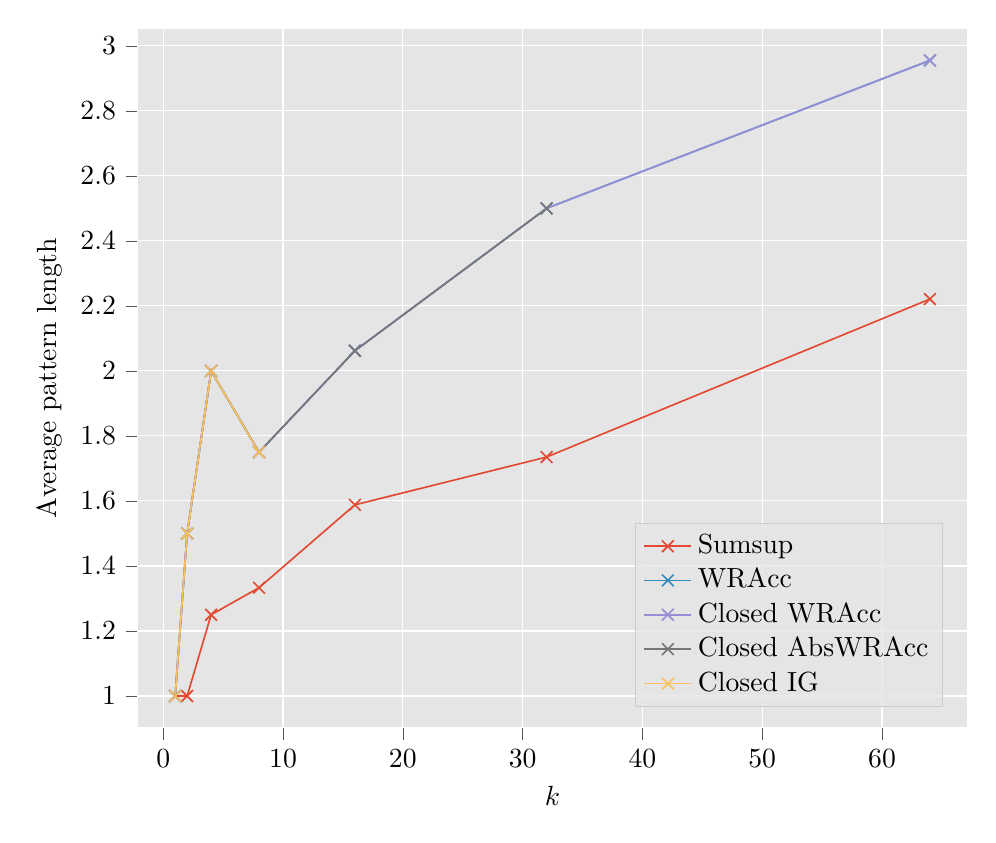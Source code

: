 % This file was created by tikzplotlib v0.9.1.
\begin{tikzpicture}

\definecolor{color0}{rgb}{0.886,0.29,0.2}
\definecolor{color1}{rgb}{0.204,0.541,0.741}
\definecolor{color2}{rgb}{0.596,0.557,0.835}
\definecolor{color3}{rgb}{0.984,0.757,0.369}

\begin{axis}[
axis background/.style={fill=white!89.804!black},
axis line style={white},
legend cell align={left},
legend style={fill opacity=0.8, draw opacity=1, text opacity=1, at={(0.97,0.03)}, anchor=south east, draw=white!80!black, fill=white!89.804!black},
tick align=outside,
tick pos=left,
width=\linewidth,
x grid style={white},
xlabel={\(k\)},
xmajorgrids,
xmin=-2.15, xmax=67.15,
xtick style={color=white!33.333!black},
y grid style={white},
ylabel={Average pattern length},
ymajorgrids,
ymin=0.902, ymax=3.052,
ytick style={color=white!33.333!black}
]
\addplot [semithick, color0, mark=x, mark size=3, mark options={solid}]
table {%
1 1
2 1
4 1.25
8 1.333
16 1.588
32 1.735
64 2.221
};
\addlegendentry{Sumsup}
\addplot [semithick, color1, mark=x, mark size=3, mark options={solid}]
table {%
1 1
2 1.5
4 2
8 1.75
16 2.062
32 2.5
64 2.955
};
\addlegendentry{WRAcc}
\addplot [semithick, color2, mark=x, mark size=3, mark options={solid}]
table {%
1 1
2 1.5
4 2
8 1.75
16 2.062
32 2.5
64 2.955
};
\addlegendentry{Closed WRAcc}
\addplot [semithick, white!46.667!black, mark=x, mark size=3, mark options={solid}]
table {%
1 1
2 1.5
4 2
8 1.75
16 2.062
32 2.5
};
\addlegendentry{Closed AbsWRAcc}
\addplot [semithick, color3, mark=x, mark size=3, mark options={solid}]
table {%
1 1
2 1.5
4 2
8 1.75
};
\addlegendentry{Closed IG}
\end{axis}

\end{tikzpicture}
